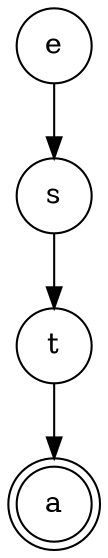 digraph {   
    node [shape = doublecircle, color = black] a ;
    node [shape = circle];
    node [color= black];
    e -> s -> t -> a;	
}